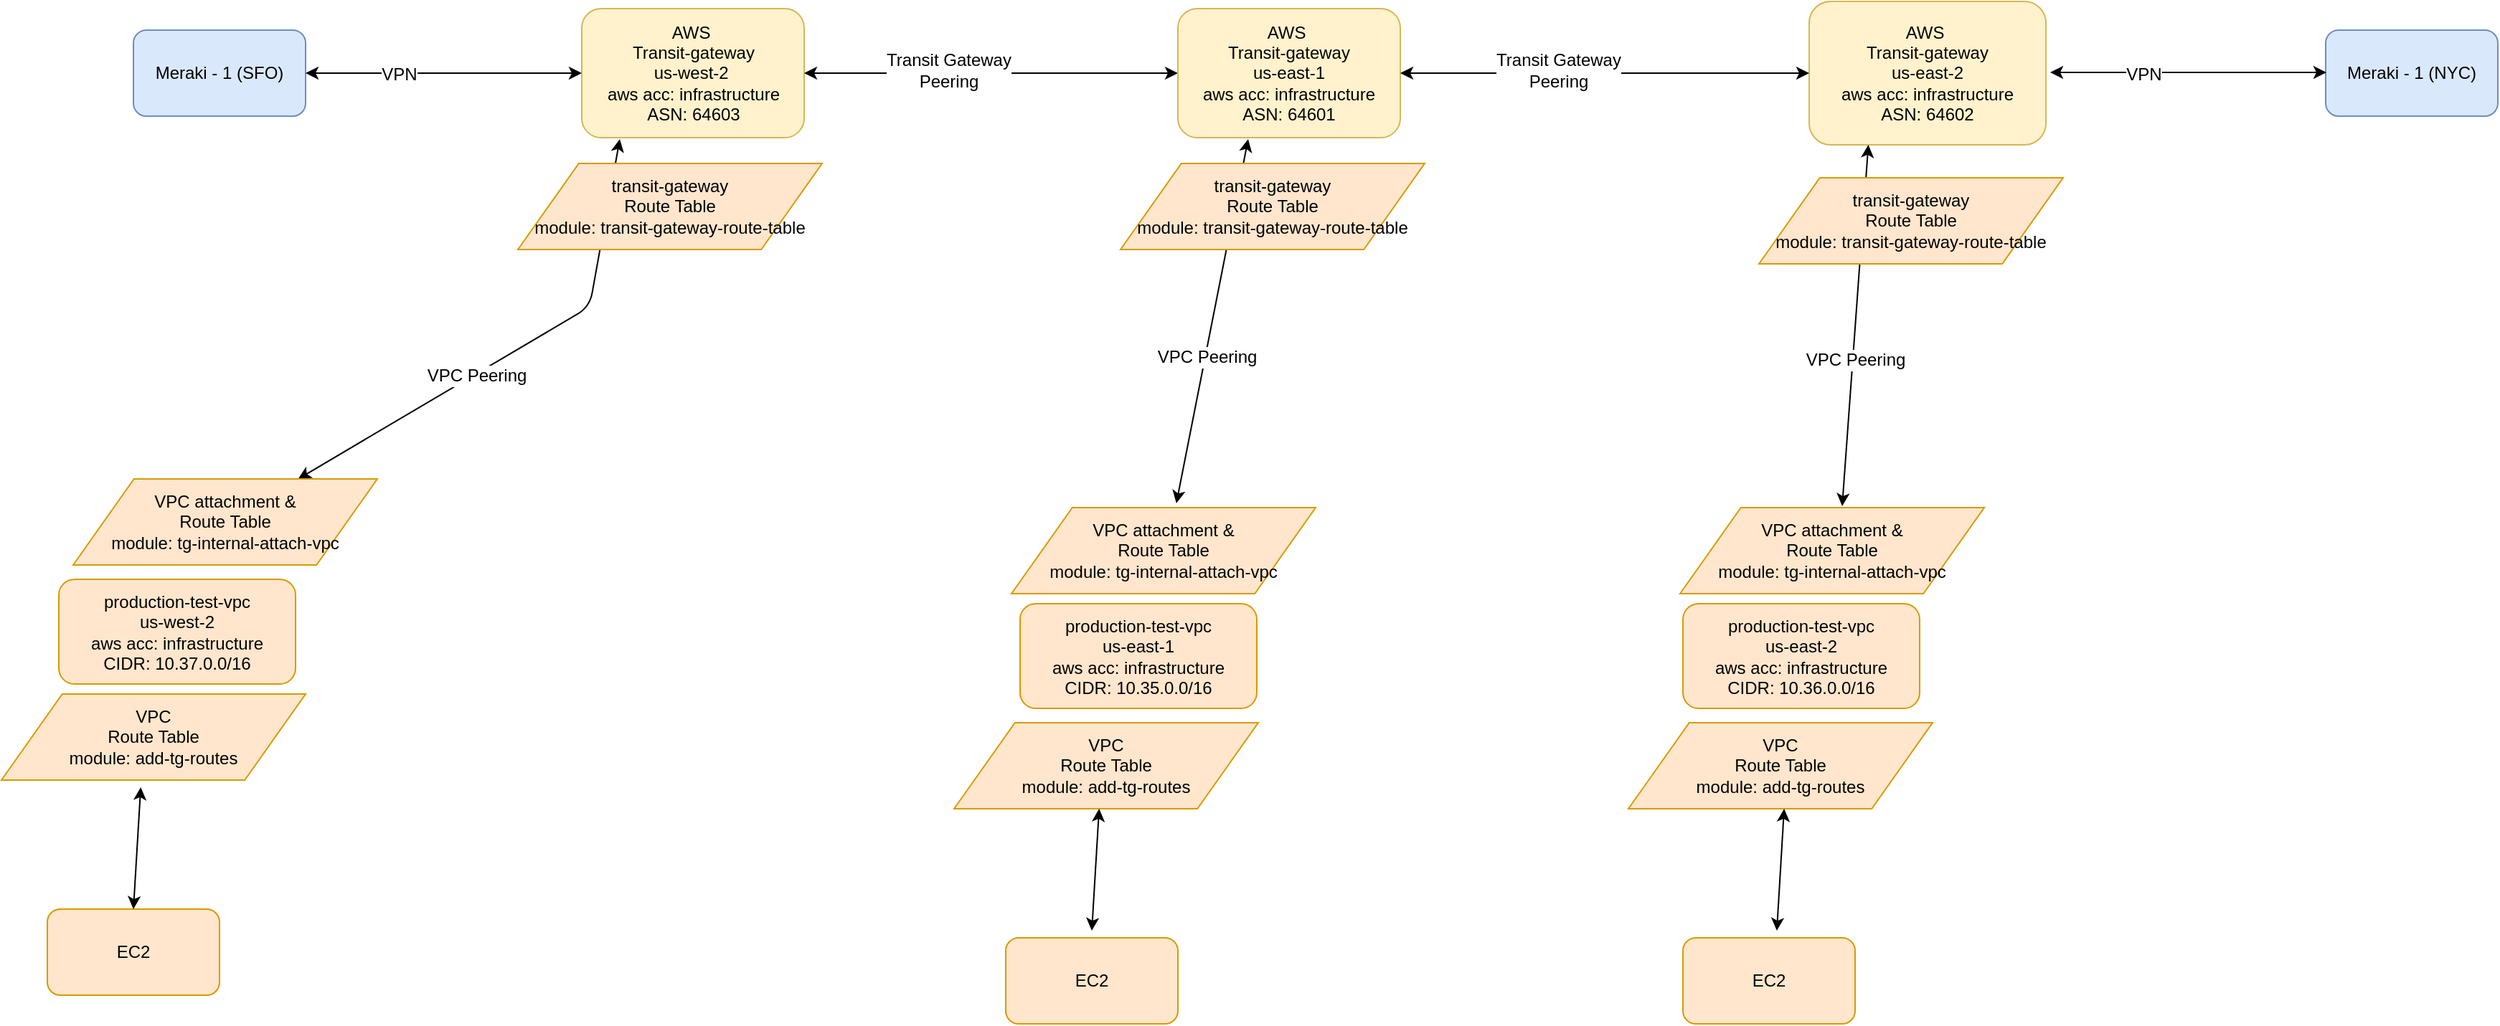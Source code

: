 <mxfile version="13.0.1" type="device"><diagram id="w0hmULAyHLi41HUKSti7" name="Page-1"><mxGraphModel dx="1408" dy="-298" grid="1" gridSize="10" guides="1" tooltips="1" connect="1" arrows="1" fold="1" page="1" pageScale="1" pageWidth="850" pageHeight="1100" math="0" shadow="0"><root><mxCell id="0"/><mxCell id="1" parent="0"/><mxCell id="9h9pYWGOVwU56xTPJ79n-26" value="Meraki - 1 (SFO)" style="rounded=1;whiteSpace=wrap;html=1;fillColor=#dae8fc;strokeColor=#6c8ebf;" parent="1" vertex="1"><mxGeometry x="172" y="1807" width="120" height="60" as="geometry"/></mxCell><mxCell id="9h9pYWGOVwU56xTPJ79n-27" value="AWS&amp;nbsp;&lt;br&gt;Transit-gateway&lt;br&gt;us-west-2&amp;nbsp;&lt;br&gt;aws acc: infrastructure&lt;br&gt;ASN: 64603" style="rounded=1;whiteSpace=wrap;html=1;fillColor=#fff2cc;strokeColor=#d6b656;" parent="1" vertex="1"><mxGeometry x="484.5" y="1792" width="155" height="90" as="geometry"/></mxCell><mxCell id="9h9pYWGOVwU56xTPJ79n-28" value="" style="endArrow=classic;startArrow=classic;html=1;exitX=1;exitY=0.5;exitDx=0;exitDy=0;entryX=0;entryY=0.5;entryDx=0;entryDy=0;" parent="1" source="9h9pYWGOVwU56xTPJ79n-26" target="9h9pYWGOVwU56xTPJ79n-27" edge="1"><mxGeometry width="50" height="50" relative="1" as="geometry"><mxPoint x="367" y="1857" as="sourcePoint"/><mxPoint x="417" y="1807" as="targetPoint"/></mxGeometry></mxCell><mxCell id="9h9pYWGOVwU56xTPJ79n-29" value="VPN" style="text;html=1;resizable=0;points=[];align=center;verticalAlign=middle;labelBackgroundColor=#ffffff;" parent="9h9pYWGOVwU56xTPJ79n-28" vertex="1" connectable="0"><mxGeometry x="-0.324" y="-1" relative="1" as="geometry"><mxPoint as="offset"/></mxGeometry></mxCell><mxCell id="9h9pYWGOVwU56xTPJ79n-39" value="AWS&amp;nbsp;&lt;br&gt;Transit-gateway&lt;br&gt;us-east-2&lt;br&gt;aws acc: infrastructure&lt;br&gt;ASN: 64602" style="rounded=1;whiteSpace=wrap;html=1;fillColor=#fff2cc;strokeColor=#d6b656;" parent="1" vertex="1"><mxGeometry x="1340" y="1787" width="165" height="100" as="geometry"/></mxCell><mxCell id="9h9pYWGOVwU56xTPJ79n-40" value="" style="endArrow=classic;startArrow=classic;html=1;exitX=1;exitY=0.5;exitDx=0;exitDy=0;entryX=0;entryY=0.5;entryDx=0;entryDy=0;" parent="1" source="9h9pYWGOVwU56xTPJ79n-27" target="7Z7pIv8o-lPa65H6e3PF-2" edge="1"><mxGeometry width="50" height="50" relative="1" as="geometry"><mxPoint x="637" y="1917" as="sourcePoint"/><mxPoint x="830" y="1820" as="targetPoint"/></mxGeometry></mxCell><mxCell id="9h9pYWGOVwU56xTPJ79n-41" value="Transit Gateway&lt;br&gt;Peering" style="text;html=1;resizable=0;points=[];align=center;verticalAlign=middle;labelBackgroundColor=#ffffff;" parent="9h9pYWGOVwU56xTPJ79n-40" vertex="1" connectable="0"><mxGeometry x="-0.236" y="2" relative="1" as="geometry"><mxPoint x="1" as="offset"/></mxGeometry></mxCell><mxCell id="7Z7pIv8o-lPa65H6e3PF-2" value="AWS&amp;nbsp;&lt;br&gt;Transit-gateway&lt;br&gt;us-east-1&lt;br&gt;aws acc: infrastructure&lt;br&gt;ASN: 64601" style="rounded=1;whiteSpace=wrap;html=1;fillColor=#fff2cc;strokeColor=#d6b656;" parent="1" vertex="1"><mxGeometry x="900" y="1792" width="155" height="90" as="geometry"/></mxCell><mxCell id="7Z7pIv8o-lPa65H6e3PF-3" value="" style="endArrow=classic;startArrow=classic;html=1;exitX=1;exitY=0.5;exitDx=0;exitDy=0;entryX=0;entryY=0.5;entryDx=0;entryDy=0;" parent="1" source="7Z7pIv8o-lPa65H6e3PF-2" target="9h9pYWGOVwU56xTPJ79n-39" edge="1"><mxGeometry width="50" height="50" relative="1" as="geometry"><mxPoint x="1120" y="1970" as="sourcePoint"/><mxPoint x="1380.5" y="1970" as="targetPoint"/></mxGeometry></mxCell><mxCell id="7Z7pIv8o-lPa65H6e3PF-4" value="Transit Gateway&lt;br&gt;Peering" style="text;html=1;resizable=0;points=[];align=center;verticalAlign=middle;labelBackgroundColor=#ffffff;" parent="7Z7pIv8o-lPa65H6e3PF-3" vertex="1" connectable="0"><mxGeometry x="-0.236" y="2" relative="1" as="geometry"><mxPoint x="1" as="offset"/></mxGeometry></mxCell><mxCell id="7Z7pIv8o-lPa65H6e3PF-5" value="production-test-vpc&lt;br&gt;us-west-2&lt;br&gt;aws acc: infrastructure&lt;br&gt;CIDR:&amp;nbsp;10.37.0.0/16" style="rounded=1;whiteSpace=wrap;html=1;fillColor=#ffe6cc;strokeColor=#d79b00;" parent="1" vertex="1"><mxGeometry x="120" y="2190" width="165" height="73" as="geometry"/></mxCell><mxCell id="7Z7pIv8o-lPa65H6e3PF-6" value="" style="endArrow=classic;startArrow=classic;html=1;exitX=0.171;exitY=1.011;exitDx=0;exitDy=0;exitPerimeter=0;" parent="1" source="9h9pYWGOVwU56xTPJ79n-27" target="7Z7pIv8o-lPa65H6e3PF-21" edge="1"><mxGeometry width="50" height="50" relative="1" as="geometry"><mxPoint x="572" y="1892" as="sourcePoint"/><mxPoint x="572" y="2047" as="targetPoint"/><Array as="points"><mxPoint x="490" y="2000"/></Array></mxGeometry></mxCell><mxCell id="7Z7pIv8o-lPa65H6e3PF-7" value="VPC Peering" style="text;html=1;resizable=0;points=[];align=center;verticalAlign=middle;labelBackgroundColor=#ffffff;" parent="7Z7pIv8o-lPa65H6e3PF-6" vertex="1" connectable="0"><mxGeometry x="0.188" y="1" relative="1" as="geometry"><mxPoint as="offset"/></mxGeometry></mxCell><mxCell id="7Z7pIv8o-lPa65H6e3PF-8" value="production-test-vpc&lt;br&gt;us-east-1&lt;br&gt;aws acc: infrastructure&lt;br&gt;CIDR:&amp;nbsp;10.35.0.0/16" style="rounded=1;whiteSpace=wrap;html=1;fillColor=#ffe6cc;strokeColor=#d79b00;" parent="1" vertex="1"><mxGeometry x="790" y="2207" width="165" height="73" as="geometry"/></mxCell><mxCell id="7Z7pIv8o-lPa65H6e3PF-9" value="production-test-vpc&lt;br&gt;us-east-2&lt;br&gt;aws acc: infrastructure&lt;br&gt;CIDR:&amp;nbsp;10.36.0.0/16" style="rounded=1;whiteSpace=wrap;html=1;fillColor=#ffe6cc;strokeColor=#d79b00;" parent="1" vertex="1"><mxGeometry x="1252" y="2207" width="165" height="73" as="geometry"/></mxCell><mxCell id="7Z7pIv8o-lPa65H6e3PF-10" value="" style="endArrow=classic;startArrow=classic;html=1;exitX=0.316;exitY=1.011;exitDx=0;exitDy=0;exitPerimeter=0;entryX=0.542;entryY=-0.05;entryDx=0;entryDy=0;entryPerimeter=0;" parent="1" source="7Z7pIv8o-lPa65H6e3PF-2" target="7Z7pIv8o-lPa65H6e3PF-24" edge="1"><mxGeometry width="50" height="50" relative="1" as="geometry"><mxPoint x="1081.005" y="1878.99" as="sourcePoint"/><mxPoint x="939.205" y="2020" as="targetPoint"/><Array as="points"/></mxGeometry></mxCell><mxCell id="7Z7pIv8o-lPa65H6e3PF-11" value="VPC Peering" style="text;html=1;resizable=0;points=[];align=center;verticalAlign=middle;labelBackgroundColor=#ffffff;" parent="7Z7pIv8o-lPa65H6e3PF-10" vertex="1" connectable="0"><mxGeometry x="0.188" y="1" relative="1" as="geometry"><mxPoint as="offset"/></mxGeometry></mxCell><mxCell id="7Z7pIv8o-lPa65H6e3PF-12" value="" style="endArrow=classic;startArrow=classic;html=1;exitX=0.25;exitY=1;exitDx=0;exitDy=0;entryX=0.533;entryY=-0.017;entryDx=0;entryDy=0;entryPerimeter=0;" parent="1" source="9h9pYWGOVwU56xTPJ79n-39" target="7Z7pIv8o-lPa65H6e3PF-25" edge="1"><mxGeometry width="50" height="50" relative="1" as="geometry"><mxPoint x="1396.98" y="1865.49" as="sourcePoint"/><mxPoint x="1343" y="2013" as="targetPoint"/><Array as="points"/></mxGeometry></mxCell><mxCell id="7Z7pIv8o-lPa65H6e3PF-13" value="VPC Peering" style="text;html=1;resizable=0;points=[];align=center;verticalAlign=middle;labelBackgroundColor=#ffffff;" parent="7Z7pIv8o-lPa65H6e3PF-12" vertex="1" connectable="0"><mxGeometry x="0.188" y="1" relative="1" as="geometry"><mxPoint as="offset"/></mxGeometry></mxCell><mxCell id="7Z7pIv8o-lPa65H6e3PF-15" value="transit-gateway&lt;br&gt;Route Table&lt;br&gt;module:&amp;nbsp;transit-gateway-route-table" style="shape=parallelogram;perimeter=parallelogramPerimeter;whiteSpace=wrap;html=1;fillColor=#ffe6cc;strokeColor=#d79b00;" parent="1" vertex="1"><mxGeometry x="440" y="1900" width="212" height="60" as="geometry"/></mxCell><mxCell id="7Z7pIv8o-lPa65H6e3PF-16" value="VPC&lt;br&gt;Route Table&lt;br&gt;module:&amp;nbsp;add-tg-routes" style="shape=parallelogram;perimeter=parallelogramPerimeter;whiteSpace=wrap;html=1;fillColor=#ffe6cc;strokeColor=#d79b00;" parent="1" vertex="1"><mxGeometry x="80" y="2270" width="212" height="60" as="geometry"/></mxCell><mxCell id="7Z7pIv8o-lPa65H6e3PF-17" value="transit-gateway&lt;br&gt;Route Table&lt;br&gt;module:&amp;nbsp;transit-gateway-route-table" style="shape=parallelogram;perimeter=parallelogramPerimeter;whiteSpace=wrap;html=1;fillColor=#ffe6cc;strokeColor=#d79b00;" parent="1" vertex="1"><mxGeometry x="860" y="1900" width="212" height="60" as="geometry"/></mxCell><mxCell id="7Z7pIv8o-lPa65H6e3PF-18" value="VPC&lt;br&gt;Route Table&lt;br&gt;module:&amp;nbsp;add-tg-routes" style="shape=parallelogram;perimeter=parallelogramPerimeter;whiteSpace=wrap;html=1;fillColor=#ffe6cc;strokeColor=#d79b00;" parent="1" vertex="1"><mxGeometry x="744" y="2290" width="212" height="60" as="geometry"/></mxCell><mxCell id="7Z7pIv8o-lPa65H6e3PF-19" value="transit-gateway&lt;br&gt;Route Table&lt;br&gt;module:&amp;nbsp;transit-gateway-route-table" style="shape=parallelogram;perimeter=parallelogramPerimeter;whiteSpace=wrap;html=1;fillColor=#ffe6cc;strokeColor=#d79b00;" parent="1" vertex="1"><mxGeometry x="1305" y="1910" width="212" height="60" as="geometry"/></mxCell><mxCell id="7Z7pIv8o-lPa65H6e3PF-20" value="VPC&lt;br&gt;Route Table&lt;br&gt;module:&amp;nbsp;add-tg-routes" style="shape=parallelogram;perimeter=parallelogramPerimeter;whiteSpace=wrap;html=1;fillColor=#ffe6cc;strokeColor=#d79b00;" parent="1" vertex="1"><mxGeometry x="1214" y="2290" width="212" height="60" as="geometry"/></mxCell><mxCell id="7Z7pIv8o-lPa65H6e3PF-21" value="VPC attachment &amp;amp;&lt;br&gt;Route Table&lt;br&gt;module:&amp;nbsp;tg-internal-attach-vpc" style="shape=parallelogram;perimeter=parallelogramPerimeter;whiteSpace=wrap;html=1;fillColor=#ffe6cc;strokeColor=#d79b00;" parent="1" vertex="1"><mxGeometry x="130" y="2120" width="212" height="60" as="geometry"/></mxCell><mxCell id="7Z7pIv8o-lPa65H6e3PF-24" value="VPC attachment &amp;amp;&lt;br&gt;Route Table&lt;br&gt;module:&amp;nbsp;tg-internal-attach-vpc" style="shape=parallelogram;perimeter=parallelogramPerimeter;whiteSpace=wrap;html=1;fillColor=#ffe6cc;strokeColor=#d79b00;" parent="1" vertex="1"><mxGeometry x="784" y="2140" width="212" height="60" as="geometry"/></mxCell><mxCell id="7Z7pIv8o-lPa65H6e3PF-25" value="VPC attachment &amp;amp;&lt;br&gt;Route Table&lt;br&gt;module:&amp;nbsp;tg-internal-attach-vpc" style="shape=parallelogram;perimeter=parallelogramPerimeter;whiteSpace=wrap;html=1;fillColor=#ffe6cc;strokeColor=#d79b00;" parent="1" vertex="1"><mxGeometry x="1250" y="2140" width="212" height="60" as="geometry"/></mxCell><mxCell id="eqX6QShn82AcMVmoFJK1-1" value="EC2" style="rounded=1;whiteSpace=wrap;html=1;fillColor=#ffe6cc;strokeColor=#d79b00;" parent="1" vertex="1"><mxGeometry x="112" y="2420" width="120" height="60" as="geometry"/></mxCell><mxCell id="eqX6QShn82AcMVmoFJK1-2" value="EC2" style="rounded=1;whiteSpace=wrap;html=1;fillColor=#ffe6cc;strokeColor=#d79b00;" parent="1" vertex="1"><mxGeometry x="780" y="2440" width="120" height="60" as="geometry"/></mxCell><mxCell id="eqX6QShn82AcMVmoFJK1-3" value="EC2" style="rounded=1;whiteSpace=wrap;html=1;fillColor=#ffe6cc;strokeColor=#d79b00;" parent="1" vertex="1"><mxGeometry x="1252" y="2440" width="120" height="60" as="geometry"/></mxCell><mxCell id="Vpc8IUcu9aoD5jMoU_ew-1" value="" style="endArrow=classic;startArrow=classic;html=1;entryX=0.458;entryY=1.083;entryDx=0;entryDy=0;entryPerimeter=0;exitX=0.5;exitY=0;exitDx=0;exitDy=0;" edge="1" parent="1" source="eqX6QShn82AcMVmoFJK1-1" target="7Z7pIv8o-lPa65H6e3PF-16"><mxGeometry width="50" height="50" relative="1" as="geometry"><mxPoint x="140" y="2400" as="sourcePoint"/><mxPoint x="190" y="2350" as="targetPoint"/></mxGeometry></mxCell><mxCell id="Vpc8IUcu9aoD5jMoU_ew-2" value="" style="endArrow=classic;startArrow=classic;html=1;entryX=0.458;entryY=1.083;entryDx=0;entryDy=0;entryPerimeter=0;exitX=0.5;exitY=0;exitDx=0;exitDy=0;" edge="1" parent="1"><mxGeometry width="50" height="50" relative="1" as="geometry"><mxPoint x="840" y="2435.02" as="sourcePoint"/><mxPoint x="845.096" y="2350" as="targetPoint"/></mxGeometry></mxCell><mxCell id="Vpc8IUcu9aoD5jMoU_ew-3" value="" style="endArrow=classic;startArrow=classic;html=1;entryX=0.458;entryY=1.083;entryDx=0;entryDy=0;entryPerimeter=0;exitX=0.5;exitY=0;exitDx=0;exitDy=0;" edge="1" parent="1"><mxGeometry width="50" height="50" relative="1" as="geometry"><mxPoint x="1317.45" y="2435.02" as="sourcePoint"/><mxPoint x="1322.546" y="2350" as="targetPoint"/></mxGeometry></mxCell><mxCell id="Vpc8IUcu9aoD5jMoU_ew-5" value="Meraki - 1 (NYC)" style="rounded=1;whiteSpace=wrap;html=1;fillColor=#dae8fc;strokeColor=#6c8ebf;" vertex="1" parent="1"><mxGeometry x="1700" y="1807" width="120" height="60" as="geometry"/></mxCell><mxCell id="Vpc8IUcu9aoD5jMoU_ew-8" value="" style="endArrow=classic;startArrow=classic;html=1;exitX=1;exitY=0.5;exitDx=0;exitDy=0;entryX=0;entryY=0.5;entryDx=0;entryDy=0;" edge="1" parent="1"><mxGeometry width="50" height="50" relative="1" as="geometry"><mxPoint x="1508" y="1836.5" as="sourcePoint"/><mxPoint x="1700.5" y="1836.5" as="targetPoint"/></mxGeometry></mxCell><mxCell id="Vpc8IUcu9aoD5jMoU_ew-9" value="VPN" style="text;html=1;resizable=0;points=[];align=center;verticalAlign=middle;labelBackgroundColor=#ffffff;" vertex="1" connectable="0" parent="Vpc8IUcu9aoD5jMoU_ew-8"><mxGeometry x="-0.324" y="-1" relative="1" as="geometry"><mxPoint as="offset"/></mxGeometry></mxCell></root></mxGraphModel></diagram></mxfile>
